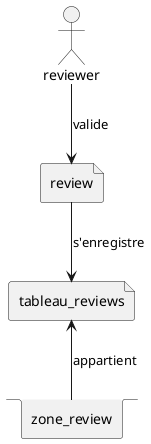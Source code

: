 @startuml

actor reviewer
file review
file tableau_reviews
stack zone_review

reviewer --> review : valide
review --> tableau_reviews : s'enregistre
tableau_reviews <-- zone_review : appartient

@enduml